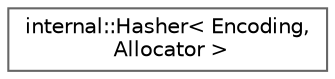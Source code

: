 digraph "Graphical Class Hierarchy"
{
 // LATEX_PDF_SIZE
  bgcolor="transparent";
  edge [fontname=Helvetica,fontsize=10,labelfontname=Helvetica,labelfontsize=10];
  node [fontname=Helvetica,fontsize=10,shape=box,height=0.2,width=0.4];
  rankdir="LR";
  Node0 [id="Node000000",label="internal::Hasher\< Encoding,\l Allocator \>",height=0.2,width=0.4,color="grey40", fillcolor="white", style="filled",URL="$classinternal_1_1_hasher.html",tooltip=" "];
}
